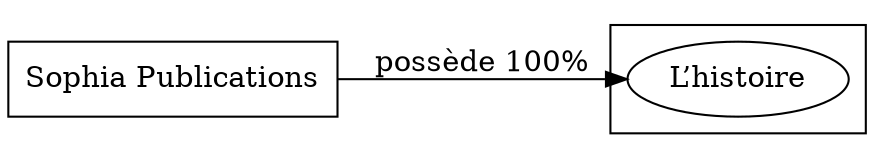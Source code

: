 digraph {
  rankdir=LR;
  subgraph roots {
    
      "sophia-publications-2"[label="Sophia Publications" shape=box]
    
  }

  

  subgraph clusterLeaves {
    
      "l-histoire-4"[label="L’histoire"]
    
  }

  
    "sophia-publications-2" -> "l-histoire-4" [
      label="possède 100%"
    ]
  
}
